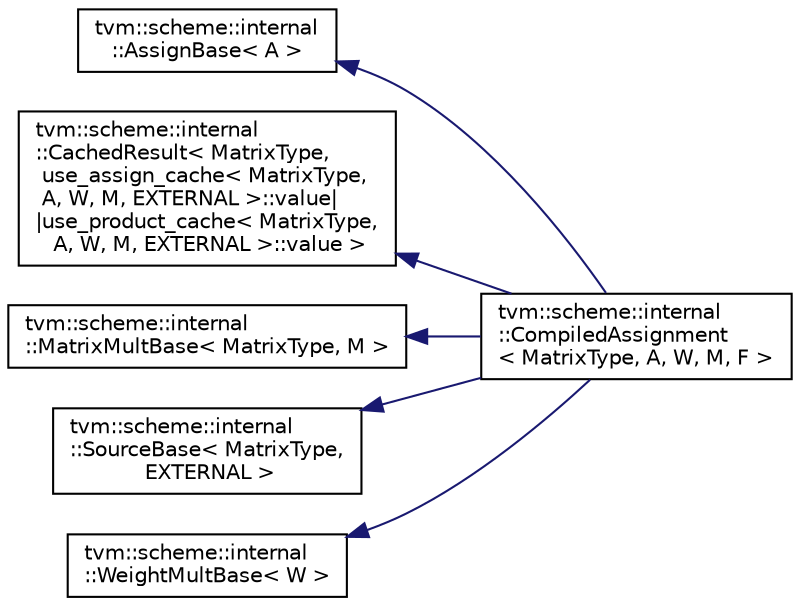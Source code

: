 digraph "Graphical Class Hierarchy"
{
 // LATEX_PDF_SIZE
  edge [fontname="Helvetica",fontsize="10",labelfontname="Helvetica",labelfontsize="10"];
  node [fontname="Helvetica",fontsize="10",shape=record];
  rankdir="LR";
  Node291 [label="tvm::scheme::internal\l::AssignBase\< A \>",height=0.2,width=0.4,color="black", fillcolor="white", style="filled",URL="$classtvm_1_1scheme_1_1internal_1_1AssignBase.html",tooltip=" "];
  Node291 -> Node1 [dir="back",color="midnightblue",fontsize="10",style="solid",fontname="Helvetica"];
  Node1 [label="tvm::scheme::internal\l::CompiledAssignment\l\< MatrixType, A, W, M, F \>",height=0.2,width=0.4,color="black", fillcolor="white", style="filled",URL="$classtvm_1_1scheme_1_1internal_1_1CompiledAssignment.html",tooltip=" "];
  Node280 [label="tvm::scheme::internal\l::CachedResult\< MatrixType,\l use_assign_cache\< MatrixType,\l A, W, M, EXTERNAL \>::value\|\l\|use_product_cache\< MatrixType,\l A, W, M, EXTERNAL \>::value \>",height=0.2,width=0.4,color="black", fillcolor="white", style="filled",URL="$classtvm_1_1scheme_1_1internal_1_1CachedResult.html",tooltip=" "];
  Node280 -> Node1 [dir="back",color="midnightblue",fontsize="10",style="solid",fontname="Helvetica"];
  Node179 [label="tvm::scheme::internal\l::MatrixMultBase\< MatrixType, M \>",height=0.2,width=0.4,color="black", fillcolor="white", style="filled",URL="$classtvm_1_1scheme_1_1internal_1_1MatrixMultBase.html",tooltip=" "];
  Node179 -> Node1 [dir="back",color="midnightblue",fontsize="10",style="solid",fontname="Helvetica"];
  Node70 [label="tvm::scheme::internal\l::SourceBase\< MatrixType,\l EXTERNAL \>",height=0.2,width=0.4,color="black", fillcolor="white", style="filled",URL="$classtvm_1_1scheme_1_1internal_1_1SourceBase.html",tooltip=" "];
  Node70 -> Node1 [dir="back",color="midnightblue",fontsize="10",style="solid",fontname="Helvetica"];
  Node0 [label="tvm::scheme::internal\l::WeightMultBase\< W \>",height=0.2,width=0.4,color="black", fillcolor="white", style="filled",URL="$classtvm_1_1scheme_1_1internal_1_1WeightMultBase.html",tooltip=" "];
  Node0 -> Node1 [dir="back",color="midnightblue",fontsize="10",style="solid",fontname="Helvetica"];
}
